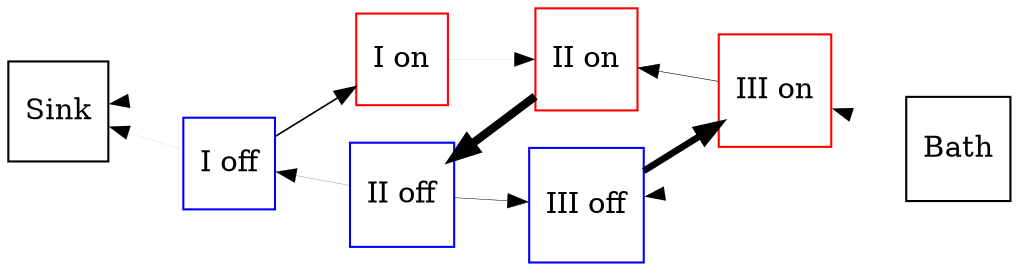 strict digraph  {
	graph [rankdir=RL];
	node [shape=square];
	"I on"	 [color=red];
	"I off"	 [color=blue];
	"I on" -> "I off"	 [dir=back,
		penwidth="0.793935015651"];
	"I on" -> Sink	 [penwidth="0.0182780707344"];
	"II on"	 [color=red];
	"II off"	 [color=blue];
	"II on" -> "II off"	 [penwidth="4.0"];
	"II on" -> "I on"	 [dir=back,
		penwidth="0.044585226725"];
	"III on"	 [color=red];
	"III off"	 [color=blue];
	"III on" -> "III off"	 [dir=back,
		penwidth="3.20606498381"];
	"III on" -> "II on"	 [penwidth="0.281267460644"];
	"I off" -> Sink	 [penwidth="0.0283313541517"];
	"II off" -> "I off"	 [penwidth="0.0911946516111"];
	"III off" -> "II off"	 [dir=back,
		penwidth="0.234658035758"];
	Bath -> "III on"	 [penwidth="0.0229939213778"];
	Bath -> "III off"	 [penwidth="0.0236155035083"];
}
